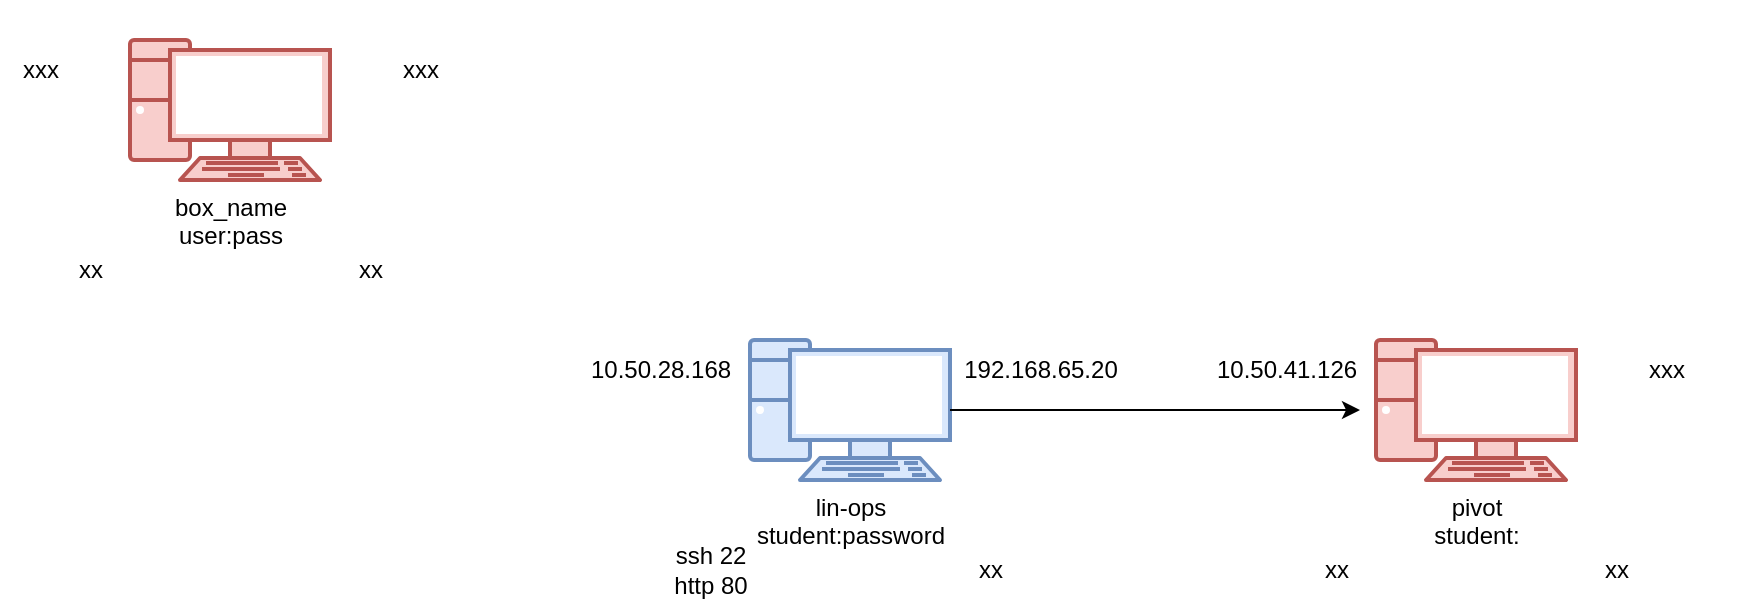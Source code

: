 <mxfile version="24.6.4" type="github">
  <diagram name="Page-1" id="VAzoH1neroOfFK-yLbb0">
    <mxGraphModel dx="2284" dy="778" grid="1" gridSize="10" guides="1" tooltips="1" connect="1" arrows="1" fold="1" page="1" pageScale="1" pageWidth="850" pageHeight="1100" math="0" shadow="0">
      <root>
        <mxCell id="0" />
        <mxCell id="1" parent="0" />
        <mxCell id="sldUWmz9j1VIk2YLgOAo-1" value="" style="group" vertex="1" connectable="0" parent="1">
          <mxGeometry x="-310" y="40" width="225" height="150" as="geometry" />
        </mxCell>
        <mxCell id="sldUWmz9j1VIk2YLgOAo-2" value="" style="group" vertex="1" connectable="0" parent="sldUWmz9j1VIk2YLgOAo-1">
          <mxGeometry y="20" width="225" height="130" as="geometry" />
        </mxCell>
        <mxCell id="sldUWmz9j1VIk2YLgOAo-3" value="box_name&lt;div&gt;user:pass&lt;/div&gt;" style="verticalAlign=top;verticalLabelPosition=bottom;labelPosition=center;align=center;html=1;outlineConnect=0;fillColor=#f8cecc;strokeColor=#b85450;gradientDirection=north;strokeWidth=2;shape=mxgraph.networks.pc;" vertex="1" parent="sldUWmz9j1VIk2YLgOAo-2">
          <mxGeometry x="35" width="100" height="70" as="geometry" />
        </mxCell>
        <mxCell id="sldUWmz9j1VIk2YLgOAo-4" value="xx" style="text;html=1;align=center;verticalAlign=middle;resizable=0;points=[];autosize=1;strokeColor=none;fillColor=none;" vertex="1" parent="sldUWmz9j1VIk2YLgOAo-2">
          <mxGeometry x="-5" y="100" width="40" height="30" as="geometry" />
        </mxCell>
        <mxCell id="sldUWmz9j1VIk2YLgOAo-5" value="xxx" style="text;html=1;align=center;verticalAlign=middle;resizable=0;points=[];autosize=1;strokeColor=none;fillColor=none;" vertex="1" parent="sldUWmz9j1VIk2YLgOAo-2">
          <mxGeometry x="160" width="40" height="30" as="geometry" />
        </mxCell>
        <mxCell id="sldUWmz9j1VIk2YLgOAo-6" value="xxx" style="text;html=1;align=center;verticalAlign=middle;resizable=0;points=[];autosize=1;strokeColor=none;fillColor=none;" vertex="1" parent="sldUWmz9j1VIk2YLgOAo-2">
          <mxGeometry x="-30" width="40" height="30" as="geometry" />
        </mxCell>
        <mxCell id="sldUWmz9j1VIk2YLgOAo-20" value="xx" style="text;html=1;align=center;verticalAlign=middle;resizable=0;points=[];autosize=1;strokeColor=none;fillColor=none;" vertex="1" parent="sldUWmz9j1VIk2YLgOAo-2">
          <mxGeometry x="135" y="100" width="40" height="30" as="geometry" />
        </mxCell>
        <mxCell id="sldUWmz9j1VIk2YLgOAo-21" value="" style="group" vertex="1" connectable="0" parent="1">
          <mxGeometry y="190" width="230" height="155" as="geometry" />
        </mxCell>
        <mxCell id="sldUWmz9j1VIk2YLgOAo-22" value="" style="group" vertex="1" connectable="0" parent="sldUWmz9j1VIk2YLgOAo-21">
          <mxGeometry y="20" width="230" height="135" as="geometry" />
        </mxCell>
        <mxCell id="sldUWmz9j1VIk2YLgOAo-23" value="lin-ops&lt;div&gt;student:password&lt;/div&gt;" style="verticalAlign=top;verticalLabelPosition=bottom;labelPosition=center;align=center;html=1;outlineConnect=0;fillColor=#dae8fc;strokeColor=#6c8ebf;gradientDirection=north;strokeWidth=2;shape=mxgraph.networks.pc;" vertex="1" parent="sldUWmz9j1VIk2YLgOAo-22">
          <mxGeometry x="35" width="100" height="70" as="geometry" />
        </mxCell>
        <mxCell id="sldUWmz9j1VIk2YLgOAo-24" value="ssh 22&lt;div&gt;http 80&lt;/div&gt;" style="text;html=1;align=center;verticalAlign=middle;resizable=0;points=[];autosize=1;strokeColor=none;fillColor=none;" vertex="1" parent="sldUWmz9j1VIk2YLgOAo-22">
          <mxGeometry x="-15" y="95" width="60" height="40" as="geometry" />
        </mxCell>
        <mxCell id="sldUWmz9j1VIk2YLgOAo-25" value="192.168.65.20" style="text;html=1;align=center;verticalAlign=middle;resizable=0;points=[];autosize=1;strokeColor=none;fillColor=none;" vertex="1" parent="sldUWmz9j1VIk2YLgOAo-22">
          <mxGeometry x="130" width="100" height="30" as="geometry" />
        </mxCell>
        <mxCell id="sldUWmz9j1VIk2YLgOAo-26" value="10.50.28.168" style="text;html=1;align=center;verticalAlign=middle;resizable=0;points=[];autosize=1;strokeColor=none;fillColor=none;" vertex="1" parent="sldUWmz9j1VIk2YLgOAo-22">
          <mxGeometry x="-55" width="90" height="30" as="geometry" />
        </mxCell>
        <mxCell id="sldUWmz9j1VIk2YLgOAo-27" value="xx" style="text;html=1;align=center;verticalAlign=middle;resizable=0;points=[];autosize=1;strokeColor=none;fillColor=none;" vertex="1" parent="sldUWmz9j1VIk2YLgOAo-22">
          <mxGeometry x="135" y="100" width="40" height="30" as="geometry" />
        </mxCell>
        <mxCell id="sldUWmz9j1VIk2YLgOAo-28" value="" style="group" vertex="1" connectable="0" parent="1">
          <mxGeometry x="313" y="190" width="225" height="150" as="geometry" />
        </mxCell>
        <mxCell id="sldUWmz9j1VIk2YLgOAo-29" value="" style="group" vertex="1" connectable="0" parent="sldUWmz9j1VIk2YLgOAo-28">
          <mxGeometry y="20" width="225" height="130" as="geometry" />
        </mxCell>
        <mxCell id="sldUWmz9j1VIk2YLgOAo-30" value="&lt;div&gt;pivot&lt;/div&gt;&lt;div&gt;student:&lt;/div&gt;" style="verticalAlign=top;verticalLabelPosition=bottom;labelPosition=center;align=center;html=1;outlineConnect=0;fillColor=#f8cecc;strokeColor=#b85450;gradientDirection=north;strokeWidth=2;shape=mxgraph.networks.pc;" vertex="1" parent="sldUWmz9j1VIk2YLgOAo-29">
          <mxGeometry x="35" width="100" height="70" as="geometry" />
        </mxCell>
        <mxCell id="sldUWmz9j1VIk2YLgOAo-31" value="xx" style="text;html=1;align=center;verticalAlign=middle;resizable=0;points=[];autosize=1;strokeColor=none;fillColor=none;" vertex="1" parent="sldUWmz9j1VIk2YLgOAo-29">
          <mxGeometry x="-5" y="100" width="40" height="30" as="geometry" />
        </mxCell>
        <mxCell id="sldUWmz9j1VIk2YLgOAo-32" value="xxx" style="text;html=1;align=center;verticalAlign=middle;resizable=0;points=[];autosize=1;strokeColor=none;fillColor=none;" vertex="1" parent="sldUWmz9j1VIk2YLgOAo-29">
          <mxGeometry x="160" width="40" height="30" as="geometry" />
        </mxCell>
        <mxCell id="sldUWmz9j1VIk2YLgOAo-33" value="10.50.41.126" style="text;html=1;align=center;verticalAlign=middle;resizable=0;points=[];autosize=1;strokeColor=none;fillColor=none;" vertex="1" parent="sldUWmz9j1VIk2YLgOAo-29">
          <mxGeometry x="-55" width="90" height="30" as="geometry" />
        </mxCell>
        <mxCell id="sldUWmz9j1VIk2YLgOAo-34" value="xx" style="text;html=1;align=center;verticalAlign=middle;resizable=0;points=[];autosize=1;strokeColor=none;fillColor=none;" vertex="1" parent="sldUWmz9j1VIk2YLgOAo-29">
          <mxGeometry x="135" y="100" width="40" height="30" as="geometry" />
        </mxCell>
        <mxCell id="sldUWmz9j1VIk2YLgOAo-37" style="edgeStyle=orthogonalEdgeStyle;rounded=0;orthogonalLoop=1;jettySize=auto;html=1;exitX=1;exitY=0.5;exitDx=0;exitDy=0;exitPerimeter=0;" edge="1" parent="1" source="sldUWmz9j1VIk2YLgOAo-23">
          <mxGeometry relative="1" as="geometry">
            <mxPoint x="340" y="245" as="targetPoint" />
          </mxGeometry>
        </mxCell>
      </root>
    </mxGraphModel>
  </diagram>
</mxfile>
